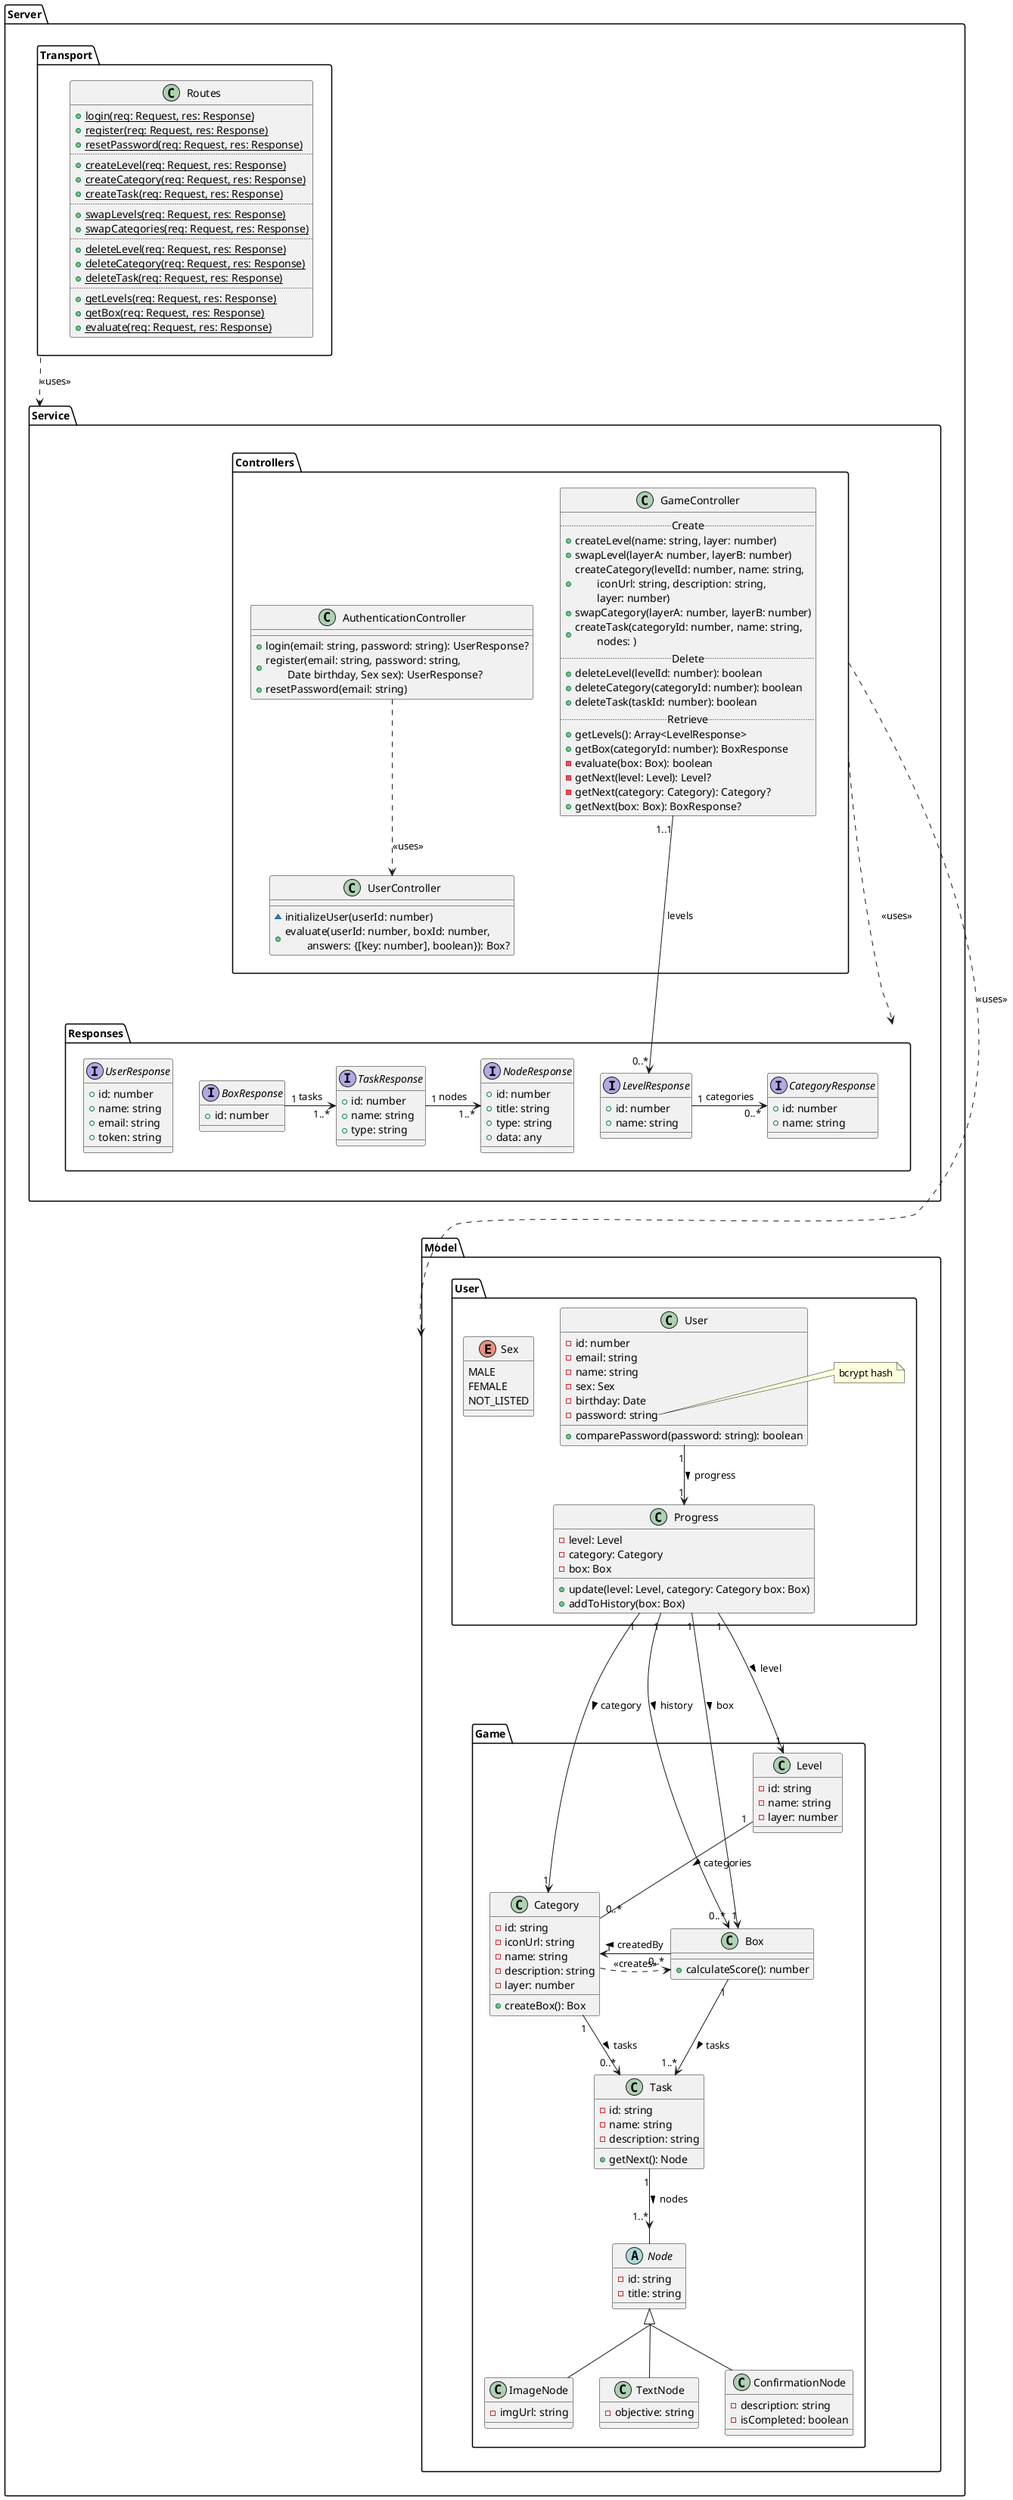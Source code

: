 @startuml
skinparam groupInheritance 2

package Server {

  package Model {

    package Game {

      class Level {
        - id: string
        - name: string
        - layer: number
      }

      class Category {
        - id: string
        - iconUrl: string
        - name: string
        - description: string
        - layer: number
        + createBox(): Box
      }

      class Task {
        - id: string
        - name: string
        - description: string
        + getNext(): Node
      }

      abstract class Node {
        - id: string
        - title: string
      }

      class ImageNode extends Node {
        - imgUrl: string
      }

      class TextNode extends Node {
        - objective: string
      }

      class ConfirmationNode extends Node {
        - description: string
        - isCompleted: boolean
      }

      class Box {
        + calculateScore(): number
      }

      Level "1" -d- "0..*" Category: categories >
      Category "1" -d-> "0..*" Task: tasks >
      Task "1" -d-> "1..*" Node: nodes >

      Category ..> Box: <<creates>>
      Box "0..*" -> "1" Category: createdBy >
      Box "1" -d-> "1..*" Task: tasks >

    }

    package User {

      enum Sex {
        MALE
        FEMALE
        NOT_LISTED
      }

      class User {
        - id: number
        - email: string
        - name: string
        - sex: Sex
        - birthday: Date
        - password: string
        + comparePassword(password: string): boolean
      }

      note right of User::password
        bcrypt hash
      end note

      class Progress {
        - level: Level
        - category: Category
        - box: Box
        + update(level: Level, category: Category box: Box)
        + addToHistory(box: Box)
      }

      Progress "1" ---> "0..*" Box: history >
      Progress "1" ---> "1" Box: box >
      Progress "1" ---> "1" Category: category >
      Progress "1" ---> "1" Level: level >

      User "1" -d-> "1" Progress: progress >

    }

  }


  package Service {

    package Responses {

      interface NodeResponse {
        + id: number
        + title: string
        + type: string
        + data: any
      }

      interface TaskResponse {
        + id: number
        + name: string
        + type: string
      }

      interface BoxResponse {
        + id: number
      }

      interface CategoryResponse {
        + id: number
        + name: string
      }

      interface LevelResponse {
        + id: number
        + name: string
      }

      interface UserResponse {
        + id: number
        + name: string
        + email: string
        + token: string
      }

      LevelResponse "1" -> "0..*" CategoryResponse: categories
      BoxResponse "1" -> "1..*" TaskResponse: tasks
      TaskResponse "1" -> "1..*" NodeResponse: nodes

    }

    package Controllers {

      class GameController {
        .. Create ..
        + createLevel(name: string, layer: number)
        + swapLevel(layerA: number, layerB: number)
        + createCategory(levelId: number, name: string,\n\ticonUrl: string, description: string,\n\tlayer: number)
        + swapCategory(layerA: number, layerB: number)
        + createTask(categoryId: number, name: string,\n\tnodes: )
        .. Delete ..
        + deleteLevel(levelId: number): boolean
        + deleteCategory(categoryId: number): boolean
        + deleteTask(taskId: number): boolean
        .. Retrieve ..
        + getLevels(): Array<LevelResponse>
        + getBox(categoryId: number): BoxResponse
        - evaluate(box: Box): boolean
        - getNext(level: Level): Level?
        - getNext(category: Category): Category?
        + getNext(box: Box): BoxResponse?
      }

      class UserController {
        ~ initializeUser(userId: number)
        + evaluate(userId: number, boxId: number,\n\tanswers: {[key: number], boolean}): Box?
      }

      class AuthenticationController {
        + login(email: string, password: string): UserResponse?
        + register(email: string, password: string, \n\tDate birthday, Sex sex): UserResponse?
        + resetPassword(email: string)
      }

      AuthenticationController ..> UserController: "<<uses>>"
      GameController "1..1" -> "0..*" LevelResponse: levels

    }

    Controllers ...> Responses: <<uses>>

  }

  Controllers ....> Model: <<uses>>

  package Transport {

    class Routes {
      + {static} login(req: Request, res: Response)
      + {static} register(req: Request, res: Response)
      + {static} resetPassword(req: Request, res: Response)
      ..
      + {static} createLevel(req: Request, res: Response)
      + {static} createCategory(req: Request, res: Response)
      + {static} createTask(req: Request, res: Response)
      ..
      + {static} swapLevels(req: Request, res: Response)
      + {static} swapCategories(req: Request, res: Response) 
      ..
      + {static} deleteLevel(req: Request, res: Response)
      + {static} deleteCategory(req: Request, res: Response)
      + {static} deleteTask(req: Request, res: Response)
      ..
      + {static} getLevels(req: Request, res: Response)
      + {static} getBox(req: Request, res: Response)
      + {static} evaluate(req: Request, res: Response)
    }


  }

  Transport ..> Service: <<uses>>

}

@enduml